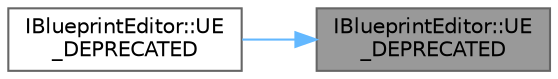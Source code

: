 digraph "IBlueprintEditor::UE_DEPRECATED"
{
 // INTERACTIVE_SVG=YES
 // LATEX_PDF_SIZE
  bgcolor="transparent";
  edge [fontname=Helvetica,fontsize=10,labelfontname=Helvetica,labelfontsize=10];
  node [fontname=Helvetica,fontsize=10,shape=box,height=0.2,width=0.4];
  rankdir="RL";
  Node1 [id="Node000001",label="IBlueprintEditor::UE\l_DEPRECATED",height=0.2,width=0.4,color="gray40", fillcolor="grey60", style="filled", fontcolor="black",tooltip=" "];
  Node1 -> Node2 [id="edge1_Node000001_Node000002",dir="back",color="steelblue1",style="solid",tooltip=" "];
  Node2 [id="Node000002",label="IBlueprintEditor::UE\l_DEPRECATED",height=0.2,width=0.4,color="grey40", fillcolor="white", style="filled",URL="$d2/d5e/classIBlueprintEditor.html#afec08cbebbcda16c71bffbd98f00aff2",tooltip=" "];
}

